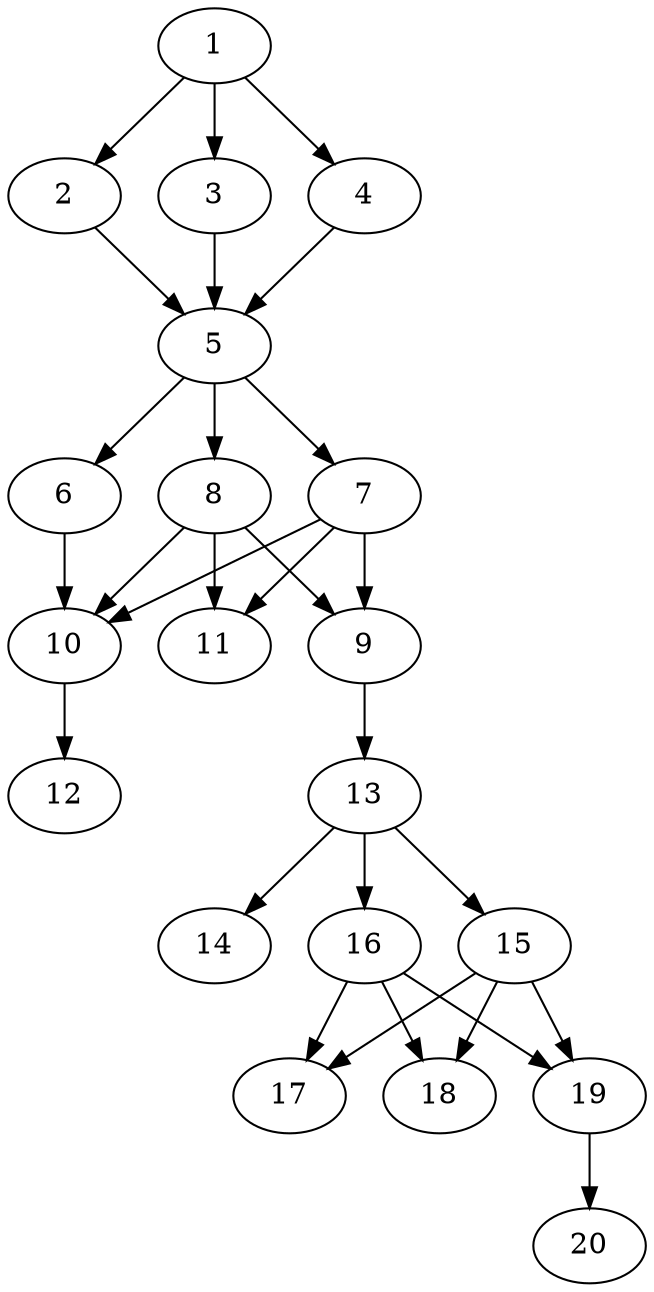 // DAG automatically generated by daggen at Sat Jul 27 15:36:52 2019
// ./daggen --dot -n 20 --ccr 0.4 --fat 0.4 --regular 0.5 --density 0.8 --mindata 5242880 --maxdata 52428800 
digraph G {
  1 [size="42250240", alpha="0.01", expect_size="16900096"] 
  1 -> 2 [size ="16900096"]
  1 -> 3 [size ="16900096"]
  1 -> 4 [size ="16900096"]
  2 [size="88977920", alpha="0.11", expect_size="35591168"] 
  2 -> 5 [size ="35591168"]
  3 [size="46190080", alpha="0.19", expect_size="18476032"] 
  3 -> 5 [size ="18476032"]
  4 [size="17848320", alpha="0.06", expect_size="7139328"] 
  4 -> 5 [size ="7139328"]
  5 [size="14138880", alpha="0.11", expect_size="5655552"] 
  5 -> 6 [size ="5655552"]
  5 -> 7 [size ="5655552"]
  5 -> 8 [size ="5655552"]
  6 [size="80448000", alpha="0.11", expect_size="32179200"] 
  6 -> 10 [size ="32179200"]
  7 [size="106176000", alpha="0.14", expect_size="42470400"] 
  7 -> 9 [size ="42470400"]
  7 -> 10 [size ="42470400"]
  7 -> 11 [size ="42470400"]
  8 [size="48248320", alpha="0.09", expect_size="19299328"] 
  8 -> 9 [size ="19299328"]
  8 -> 10 [size ="19299328"]
  8 -> 11 [size ="19299328"]
  9 [size="55165440", alpha="0.02", expect_size="22066176"] 
  9 -> 13 [size ="22066176"]
  10 [size="88181760", alpha="0.13", expect_size="35272704"] 
  10 -> 12 [size ="35272704"]
  11 [size="77921280", alpha="0.12", expect_size="31168512"] 
  12 [size="84884480", alpha="0.06", expect_size="33953792"] 
  13 [size="31656960", alpha="0.15", expect_size="12662784"] 
  13 -> 14 [size ="12662784"]
  13 -> 15 [size ="12662784"]
  13 -> 16 [size ="12662784"]
  14 [size="27130880", alpha="0.15", expect_size="10852352"] 
  15 [size="64069120", alpha="0.19", expect_size="25627648"] 
  15 -> 17 [size ="25627648"]
  15 -> 18 [size ="25627648"]
  15 -> 19 [size ="25627648"]
  16 [size="127168000", alpha="0.13", expect_size="50867200"] 
  16 -> 17 [size ="50867200"]
  16 -> 18 [size ="50867200"]
  16 -> 19 [size ="50867200"]
  17 [size="76631040", alpha="0.17", expect_size="30652416"] 
  18 [size="42608640", alpha="0.05", expect_size="17043456"] 
  19 [size="97003520", alpha="0.03", expect_size="38801408"] 
  19 -> 20 [size ="38801408"]
  20 [size="106767360", alpha="0.15", expect_size="42706944"] 
}
